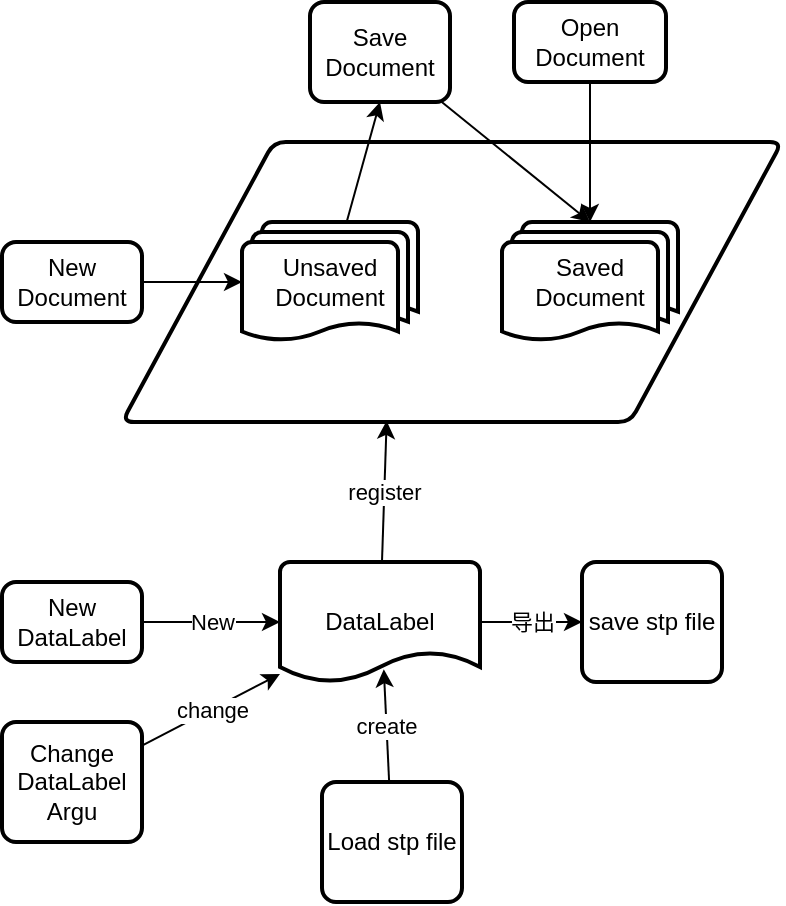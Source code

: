 <mxfile>
    <diagram id="EDc0uWC0ygz6Ii4sA-w5" name="第 1 页">
        <mxGraphModel dx="475" dy="499" grid="1" gridSize="10" guides="1" tooltips="1" connect="1" arrows="1" fold="1" page="1" pageScale="1" pageWidth="827" pageHeight="1169" math="0" shadow="0">
            <root>
                <mxCell id="0"/>
                <mxCell id="1" parent="0"/>
                <mxCell id="4" value="" style="shape=parallelogram;html=1;strokeWidth=2;perimeter=parallelogramPerimeter;whiteSpace=wrap;rounded=1;arcSize=12;size=0.23;" vertex="1" parent="1">
                    <mxGeometry x="250" y="100" width="330" height="140" as="geometry"/>
                </mxCell>
                <mxCell id="12" style="edgeStyle=none;html=1;entryX=0.5;entryY=1;entryDx=0;entryDy=0;" edge="1" parent="1" source="2" target="11">
                    <mxGeometry relative="1" as="geometry"/>
                </mxCell>
                <mxCell id="2" value="Unsaved Document" style="strokeWidth=2;html=1;shape=mxgraph.flowchart.multi-document;whiteSpace=wrap;" vertex="1" parent="1">
                    <mxGeometry x="310" y="140" width="88" height="60" as="geometry"/>
                </mxCell>
                <mxCell id="3" value="Saved Document" style="strokeWidth=2;html=1;shape=mxgraph.flowchart.multi-document;whiteSpace=wrap;" vertex="1" parent="1">
                    <mxGeometry x="440" y="140" width="88" height="60" as="geometry"/>
                </mxCell>
                <mxCell id="8" style="edgeStyle=none;html=1;entryX=0;entryY=0.5;entryDx=0;entryDy=0;entryPerimeter=0;" edge="1" parent="1" source="7" target="2">
                    <mxGeometry relative="1" as="geometry"/>
                </mxCell>
                <mxCell id="7" value="New Document" style="rounded=1;whiteSpace=wrap;html=1;absoluteArcSize=1;arcSize=14;strokeWidth=2;" vertex="1" parent="1">
                    <mxGeometry x="190" y="150" width="70" height="40" as="geometry"/>
                </mxCell>
                <mxCell id="10" style="edgeStyle=none;html=1;entryX=0.5;entryY=0;entryDx=0;entryDy=0;entryPerimeter=0;" edge="1" parent="1" source="9" target="3">
                    <mxGeometry relative="1" as="geometry"/>
                </mxCell>
                <mxCell id="9" value="Open Document" style="rounded=1;whiteSpace=wrap;html=1;absoluteArcSize=1;arcSize=14;strokeWidth=2;" vertex="1" parent="1">
                    <mxGeometry x="446" y="30" width="76" height="40" as="geometry"/>
                </mxCell>
                <mxCell id="13" style="edgeStyle=none;html=1;entryX=0.5;entryY=0;entryDx=0;entryDy=0;entryPerimeter=0;" edge="1" parent="1" source="11" target="3">
                    <mxGeometry relative="1" as="geometry"/>
                </mxCell>
                <mxCell id="11" value="Save Document" style="rounded=1;whiteSpace=wrap;html=1;absoluteArcSize=1;arcSize=14;strokeWidth=2;" vertex="1" parent="1">
                    <mxGeometry x="344" y="30" width="70" height="50" as="geometry"/>
                </mxCell>
                <mxCell id="16" value="New" style="edgeStyle=none;html=1;entryX=0;entryY=0.5;entryDx=0;entryDy=0;entryPerimeter=0;" edge="1" parent="1" source="14" target="15">
                    <mxGeometry relative="1" as="geometry"/>
                </mxCell>
                <mxCell id="14" value="New DataLabel" style="rounded=1;whiteSpace=wrap;html=1;absoluteArcSize=1;arcSize=14;strokeWidth=2;" vertex="1" parent="1">
                    <mxGeometry x="190" y="320" width="70" height="40" as="geometry"/>
                </mxCell>
                <mxCell id="17" value="register" style="edgeStyle=none;html=1;entryX=0.401;entryY=0.996;entryDx=0;entryDy=0;entryPerimeter=0;" edge="1" parent="1" source="15" target="4">
                    <mxGeometry relative="1" as="geometry"/>
                </mxCell>
                <mxCell id="23" value="导出" style="edgeStyle=none;html=1;entryX=0;entryY=0.5;entryDx=0;entryDy=0;" edge="1" parent="1" source="15" target="22">
                    <mxGeometry relative="1" as="geometry"/>
                </mxCell>
                <mxCell id="15" value="DataLabel" style="strokeWidth=2;html=1;shape=mxgraph.flowchart.document2;whiteSpace=wrap;size=0.25;" vertex="1" parent="1">
                    <mxGeometry x="329" y="310" width="100" height="60" as="geometry"/>
                </mxCell>
                <mxCell id="19" value="change" style="edgeStyle=none;html=1;" edge="1" parent="1" source="18" target="15">
                    <mxGeometry relative="1" as="geometry"/>
                </mxCell>
                <mxCell id="18" value="Change&lt;br&gt;DataLabel Argu" style="rounded=1;whiteSpace=wrap;html=1;absoluteArcSize=1;arcSize=14;strokeWidth=2;" vertex="1" parent="1">
                    <mxGeometry x="190" y="390" width="70" height="60" as="geometry"/>
                </mxCell>
                <mxCell id="21" value="create" style="edgeStyle=none;html=1;entryX=0.519;entryY=0.894;entryDx=0;entryDy=0;entryPerimeter=0;" edge="1" parent="1" source="20" target="15">
                    <mxGeometry relative="1" as="geometry"/>
                </mxCell>
                <mxCell id="20" value="Load stp file" style="rounded=1;whiteSpace=wrap;html=1;absoluteArcSize=1;arcSize=14;strokeWidth=2;" vertex="1" parent="1">
                    <mxGeometry x="350" y="420" width="70" height="60" as="geometry"/>
                </mxCell>
                <mxCell id="22" value="save stp file" style="rounded=1;whiteSpace=wrap;html=1;absoluteArcSize=1;arcSize=14;strokeWidth=2;" vertex="1" parent="1">
                    <mxGeometry x="480" y="310" width="70" height="60" as="geometry"/>
                </mxCell>
            </root>
        </mxGraphModel>
    </diagram>
</mxfile>